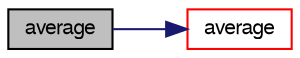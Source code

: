 digraph "average"
{
  bgcolor="transparent";
  edge [fontname="FreeSans",fontsize="10",labelfontname="FreeSans",labelfontsize="10"];
  node [fontname="FreeSans",fontsize="10",shape=record];
  rankdir="LR";
  Node400 [label="average",height=0.2,width=0.4,color="black", fillcolor="grey75", style="filled", fontcolor="black"];
  Node400 -> Node401 [color="midnightblue",fontsize="10",style="solid",fontname="FreeSans"];
  Node401 [label="average",height=0.2,width=0.4,color="red",URL="$a21134.html#a081533edd829853720cd0cbb61c5d49f",tooltip="Area-weighted average a surfaceField creating a volField. "];
}
